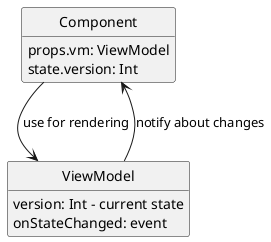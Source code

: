@startuml

hide circle
hide methods

class Component{
    props.vm: ViewModel
    state.version: Int
}

class ViewModel{
    version: Int - current state
    onStateChanged: event
}

Component --> ViewModel: use for rendering
ViewModel --> Component: notify about changes

@enduml